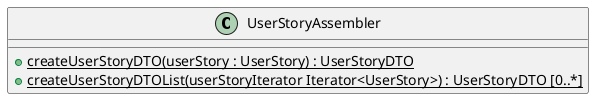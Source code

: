 @startuml
'https://plantuml.com/class-diagram

class UserStoryAssembler {

    + createUserStoryDTO(userStory : UserStory) : UserStoryDTO {static}
    + createUserStoryDTOList(userStoryIterator Iterator<UserStory>) : UserStoryDTO [0..*] {static}
    }

@enduml